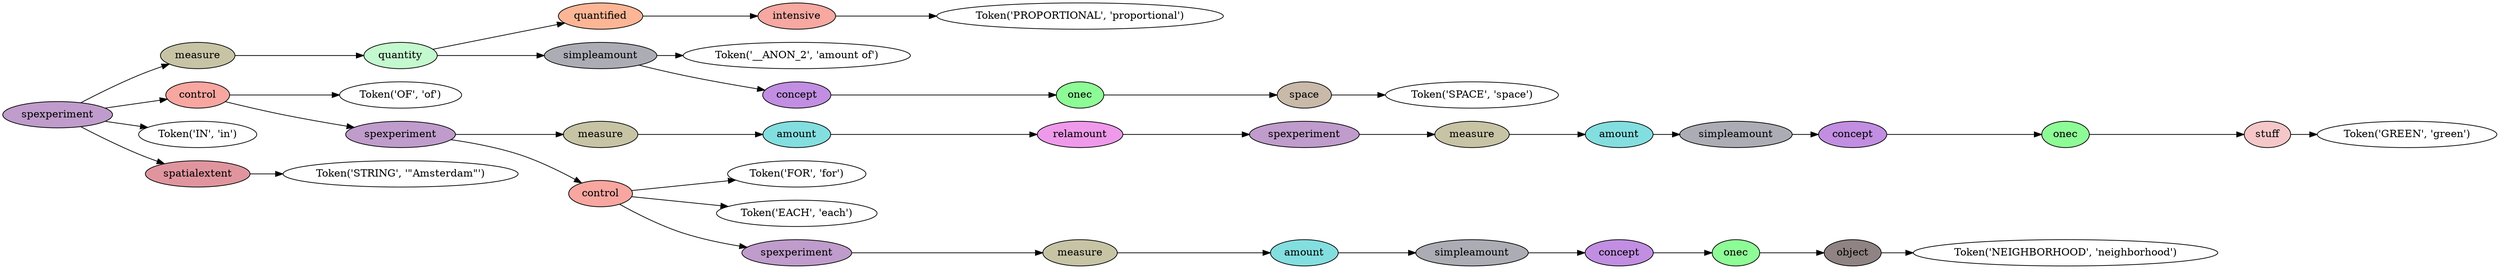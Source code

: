 digraph G {
rankdir=LR;
0 [label="Token('PROPORTIONAL', 'proportional')"];
1 [fillcolor="#f6a8a1", label=intensive, style=filled];
1 -> 0;
2 [fillcolor="#fdb695", label=quantified, style=filled];
2 -> 1;
3 [label="Token('__ANON_2', 'amount of')"];
4 [label="Token('SPACE', 'space')"];
5 [fillcolor="#c8b9a9", label=space, style=filled];
5 -> 4;
6 [fillcolor="#8efc96", label=onec, style=filled];
6 -> 5;
7 [fillcolor="#c18ee2", label=concept, style=filled];
7 -> 6;
8 [fillcolor="#acacb5", label=simpleamount, style=filled];
8 -> 3;
8 -> 7;
9 [fillcolor="#c4f8ce", label=quantity, style=filled];
9 -> 2;
9 -> 8;
10 [fillcolor="#c7c4a5", label=measure, style=filled];
10 -> 9;
11 [label="Token('OF', 'of')"];
12 [label="Token('GREEN', 'green')"];
13 [fillcolor="#f6c7c9", label=stuff, style=filled];
13 -> 12;
14 [fillcolor="#8efc96", label=onec, style=filled];
14 -> 13;
15 [fillcolor="#c18ee2", label=concept, style=filled];
15 -> 14;
16 [fillcolor="#acacb5", label=simpleamount, style=filled];
16 -> 15;
17 [fillcolor="#83dee0", label=amount, style=filled];
17 -> 16;
18 [fillcolor="#c7c4a5", label=measure, style=filled];
18 -> 17;
19 [fillcolor="#bf9ccb", label=spexperiment, style=filled];
19 -> 18;
20 [fillcolor="#ef99eb", label=relamount, style=filled];
20 -> 19;
21 [fillcolor="#83dee0", label=amount, style=filled];
21 -> 20;
22 [fillcolor="#c7c4a5", label=measure, style=filled];
22 -> 21;
23 [label="Token('FOR', 'for')"];
24 [label="Token('EACH', 'each')"];
25 [label="Token('NEIGHBORHOOD', 'neighborhood')"];
26 [fillcolor="#8f8383", label=object, style=filled];
26 -> 25;
27 [fillcolor="#8efc96", label=onec, style=filled];
27 -> 26;
28 [fillcolor="#c18ee2", label=concept, style=filled];
28 -> 27;
29 [fillcolor="#acacb5", label=simpleamount, style=filled];
29 -> 28;
30 [fillcolor="#83dee0", label=amount, style=filled];
30 -> 29;
31 [fillcolor="#c7c4a5", label=measure, style=filled];
31 -> 30;
32 [fillcolor="#bf9ccb", label=spexperiment, style=filled];
32 -> 31;
33 [fillcolor="#f8a6a0", label=control, style=filled];
33 -> 23;
33 -> 24;
33 -> 32;
34 [fillcolor="#bf9ccb", label=spexperiment, style=filled];
34 -> 22;
34 -> 33;
35 [fillcolor="#f8a6a0", label=control, style=filled];
35 -> 11;
35 -> 34;
36 [label="Token('IN', 'in')"];
37 [label="Token('STRING', '\"Amsterdam\"')"];
38 [fillcolor="#e0959e", label=spatialextent, style=filled];
38 -> 37;
39 [fillcolor="#bf9ccb", label=spexperiment, style=filled];
39 -> 10;
39 -> 35;
39 -> 36;
39 -> 38;
}
